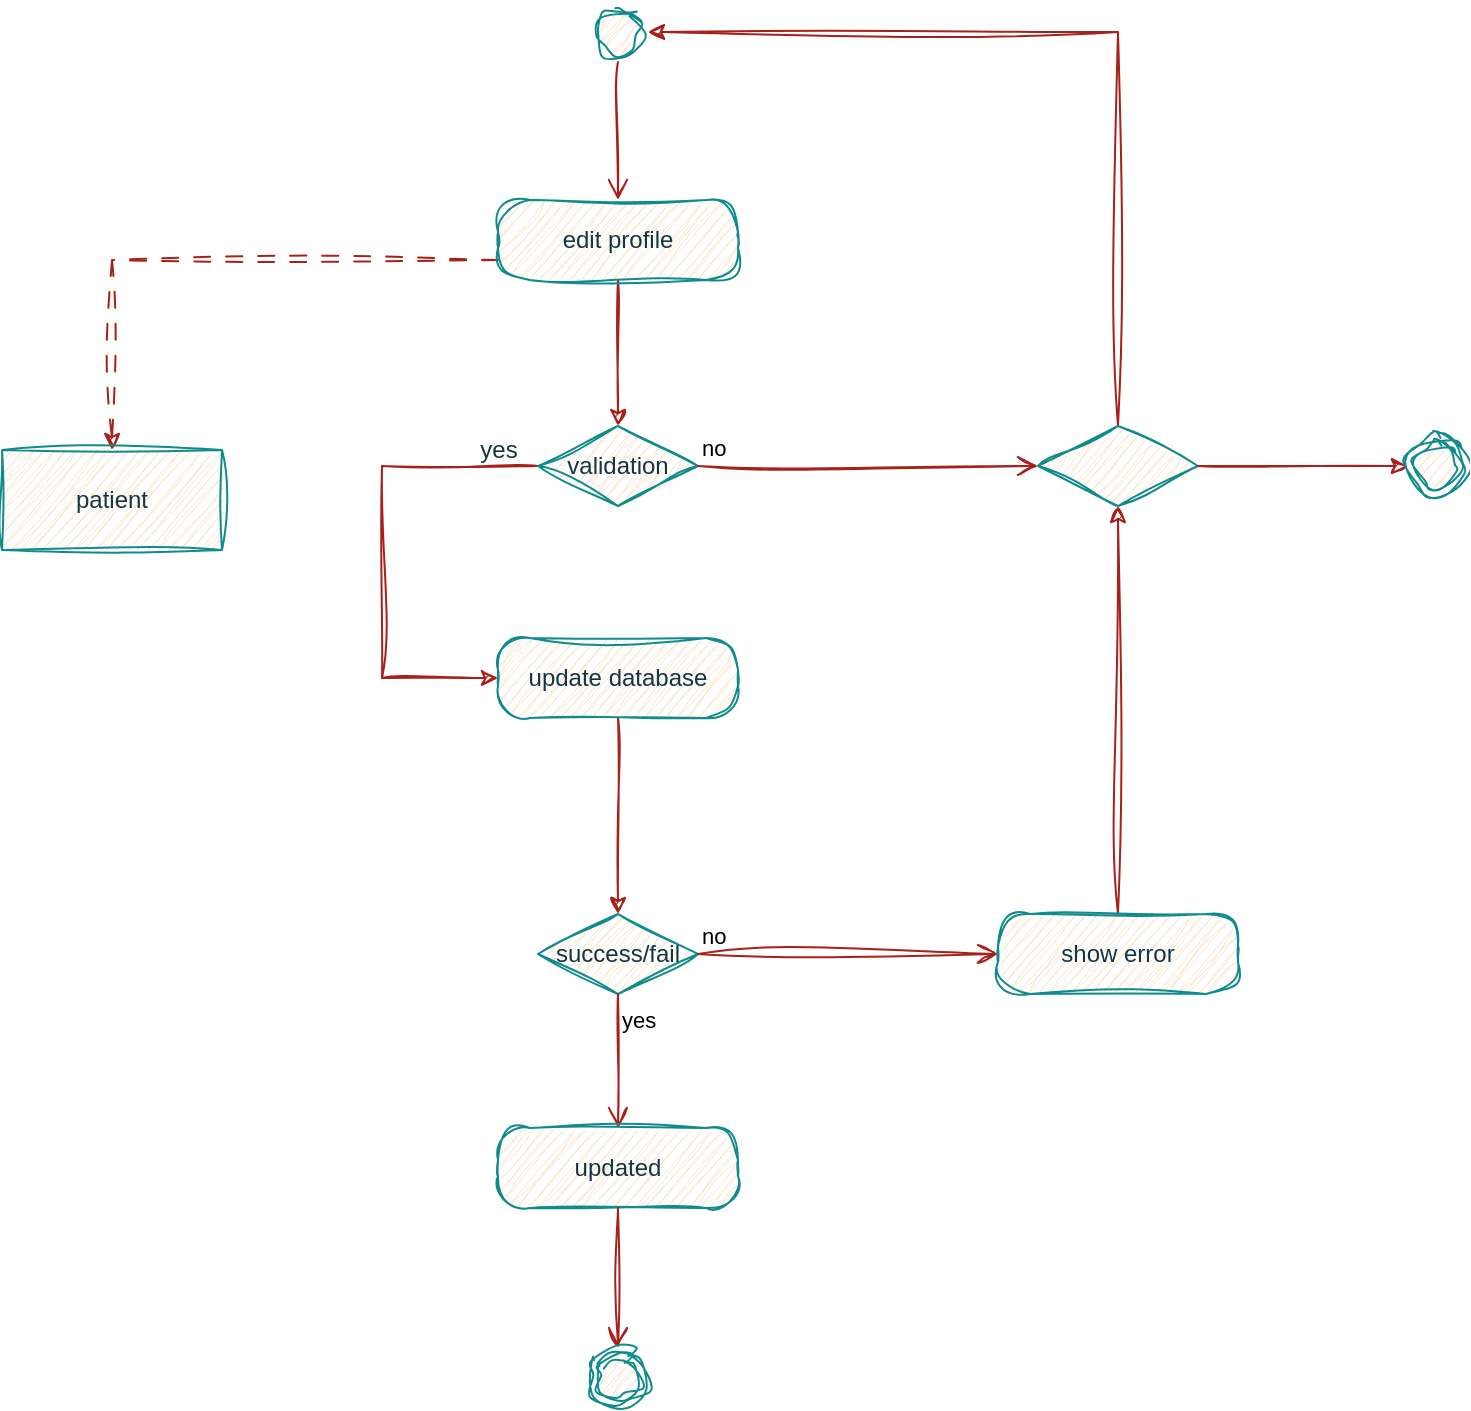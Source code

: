 <mxfile version="27.0.2" pages="5">
  <diagram name="patient" id="zxIAaG43zBionhjd5QrW">
    <mxGraphModel dx="1186" dy="882" grid="0" gridSize="10" guides="1" tooltips="1" connect="1" arrows="1" fold="1" page="1" pageScale="1" pageWidth="850" pageHeight="1100" math="0" shadow="0">
      <root>
        <mxCell id="0" />
        <mxCell id="1" parent="0" />
        <mxCell id="hrFc7PMZRmRN6Fm52V1s-1" value="" style="ellipse;html=1;shape=startState;fillColor=#FAE5C7;strokeColor=#0F8B8D;labelBackgroundColor=none;fontColor=#143642;sketch=1;curveFitting=1;jiggle=2;" parent="1" vertex="1">
          <mxGeometry x="373" y="32" width="30" height="30" as="geometry" />
        </mxCell>
        <mxCell id="hrFc7PMZRmRN6Fm52V1s-2" value="" style="edgeStyle=orthogonalEdgeStyle;html=1;verticalAlign=bottom;endArrow=open;endSize=8;strokeColor=#A8201A;rounded=0;entryX=0.5;entryY=0;entryDx=0;entryDy=0;labelBackgroundColor=none;fontColor=default;sketch=1;curveFitting=1;jiggle=2;" parent="1" source="hrFc7PMZRmRN6Fm52V1s-1" target="hrFc7PMZRmRN6Fm52V1s-5" edge="1">
          <mxGeometry relative="1" as="geometry">
            <mxPoint x="388" y="122" as="targetPoint" />
          </mxGeometry>
        </mxCell>
        <mxCell id="hrFc7PMZRmRN6Fm52V1s-3" style="edgeStyle=orthogonalEdgeStyle;rounded=0;orthogonalLoop=1;jettySize=auto;html=1;exitX=0;exitY=0.75;exitDx=0;exitDy=0;strokeColor=#A8201A;fontColor=default;fillColor=#FAE5C7;dashed=1;dashPattern=8 8;labelBackgroundColor=none;entryX=0.5;entryY=0;entryDx=0;entryDy=0;sketch=1;curveFitting=1;jiggle=2;" parent="1" source="hrFc7PMZRmRN6Fm52V1s-5" target="hrFc7PMZRmRN6Fm52V1s-9" edge="1">
          <mxGeometry relative="1" as="geometry">
            <mxPoint x="163" y="248" as="targetPoint" />
          </mxGeometry>
        </mxCell>
        <mxCell id="hrFc7PMZRmRN6Fm52V1s-4" style="edgeStyle=orthogonalEdgeStyle;rounded=0;orthogonalLoop=1;jettySize=auto;html=1;exitX=0.5;exitY=1;exitDx=0;exitDy=0;entryX=0.5;entryY=0;entryDx=0;entryDy=0;strokeColor=#A8201A;fontColor=default;fillColor=#FAE5C7;labelBackgroundColor=none;sketch=1;curveFitting=1;jiggle=2;" parent="1" source="hrFc7PMZRmRN6Fm52V1s-5" target="hrFc7PMZRmRN6Fm52V1s-7" edge="1">
          <mxGeometry relative="1" as="geometry" />
        </mxCell>
        <mxCell id="hrFc7PMZRmRN6Fm52V1s-5" value="edit profile" style="rounded=1;whiteSpace=wrap;html=1;arcSize=40;fontColor=#143642;fillColor=#FAE5C7;strokeColor=#0F8B8D;labelBackgroundColor=none;sketch=1;curveFitting=1;jiggle=2;" parent="1" vertex="1">
          <mxGeometry x="328" y="131" width="120" height="40" as="geometry" />
        </mxCell>
        <mxCell id="hrFc7PMZRmRN6Fm52V1s-6" style="edgeStyle=orthogonalEdgeStyle;rounded=0;orthogonalLoop=1;jettySize=auto;html=1;exitX=0;exitY=0.5;exitDx=0;exitDy=0;entryX=0;entryY=0.5;entryDx=0;entryDy=0;strokeColor=#A8201A;fontColor=default;fillColor=#FAE5C7;labelBackgroundColor=none;sketch=1;curveFitting=1;jiggle=2;" parent="1" source="hrFc7PMZRmRN6Fm52V1s-7" target="hrFc7PMZRmRN6Fm52V1s-13" edge="1">
          <mxGeometry relative="1" as="geometry">
            <Array as="points">
              <mxPoint x="270" y="264" />
              <mxPoint x="270" y="370" />
            </Array>
          </mxGeometry>
        </mxCell>
        <mxCell id="hrFc7PMZRmRN6Fm52V1s-7" value="validation" style="rhombus;whiteSpace=wrap;html=1;fontColor=#143642;fillColor=#FAE5C7;strokeColor=#0F8B8D;labelBackgroundColor=none;sketch=1;curveFitting=1;jiggle=2;" parent="1" vertex="1">
          <mxGeometry x="348" y="244" width="80" height="40" as="geometry" />
        </mxCell>
        <mxCell id="hrFc7PMZRmRN6Fm52V1s-8" value="no" style="edgeStyle=orthogonalEdgeStyle;html=1;align=left;verticalAlign=bottom;endArrow=open;endSize=8;strokeColor=#A8201A;rounded=0;fontColor=default;fillColor=#FAE5C7;labelBackgroundColor=none;sketch=1;curveFitting=1;jiggle=2;" parent="1" source="hrFc7PMZRmRN6Fm52V1s-7" target="hrFc7PMZRmRN6Fm52V1s-11" edge="1">
          <mxGeometry x="-1" relative="1" as="geometry">
            <mxPoint x="478" y="440" as="targetPoint" />
          </mxGeometry>
        </mxCell>
        <mxCell id="hrFc7PMZRmRN6Fm52V1s-9" value="patient" style="html=1;whiteSpace=wrap;strokeColor=#0F8B8D;fontColor=#143642;fillColor=#FAE5C7;labelBackgroundColor=none;sketch=1;curveFitting=1;jiggle=2;" parent="1" vertex="1">
          <mxGeometry x="80" y="256" width="110" height="50" as="geometry" />
        </mxCell>
        <mxCell id="hrFc7PMZRmRN6Fm52V1s-10" style="edgeStyle=orthogonalEdgeStyle;rounded=0;orthogonalLoop=1;jettySize=auto;html=1;exitX=0.5;exitY=0;exitDx=0;exitDy=0;entryX=1;entryY=0.5;entryDx=0;entryDy=0;strokeColor=#A8201A;fontColor=default;fillColor=#FAE5C7;labelBackgroundColor=none;sketch=1;curveFitting=1;jiggle=2;" parent="1" source="hrFc7PMZRmRN6Fm52V1s-11" target="hrFc7PMZRmRN6Fm52V1s-1" edge="1">
          <mxGeometry relative="1" as="geometry" />
        </mxCell>
        <mxCell id="hrFc7PMZRmRN6Fm52V1s-11" value="" style="rhombus;whiteSpace=wrap;html=1;fontColor=#143642;fillColor=#FAE5C7;strokeColor=#0F8B8D;labelBackgroundColor=none;sketch=1;curveFitting=1;jiggle=2;" parent="1" vertex="1">
          <mxGeometry x="598" y="244" width="80" height="40" as="geometry" />
        </mxCell>
        <mxCell id="hrFc7PMZRmRN6Fm52V1s-12" style="edgeStyle=orthogonalEdgeStyle;rounded=0;orthogonalLoop=1;jettySize=auto;html=1;exitX=0.5;exitY=1;exitDx=0;exitDy=0;entryX=0.5;entryY=0;entryDx=0;entryDy=0;strokeColor=#A8201A;fontColor=default;fillColor=#FAE5C7;labelBackgroundColor=none;sketch=1;curveFitting=1;jiggle=2;" parent="1" source="hrFc7PMZRmRN6Fm52V1s-13" target="hrFc7PMZRmRN6Fm52V1s-15" edge="1">
          <mxGeometry relative="1" as="geometry" />
        </mxCell>
        <mxCell id="hrFc7PMZRmRN6Fm52V1s-13" value="update database" style="rounded=1;whiteSpace=wrap;html=1;arcSize=40;fontColor=#143642;fillColor=#FAE5C7;strokeColor=#0F8B8D;labelBackgroundColor=none;sketch=1;curveFitting=1;jiggle=2;" parent="1" vertex="1">
          <mxGeometry x="328" y="350" width="120" height="40" as="geometry" />
        </mxCell>
        <mxCell id="hrFc7PMZRmRN6Fm52V1s-14" value="yes" style="text;html=1;align=center;verticalAlign=middle;resizable=0;points=[];autosize=1;strokeColor=none;fillColor=none;fontColor=#143642;labelBackgroundColor=none;sketch=1;curveFitting=1;jiggle=2;" parent="1" vertex="1">
          <mxGeometry x="309" y="243" width="37" height="26" as="geometry" />
        </mxCell>
        <mxCell id="hrFc7PMZRmRN6Fm52V1s-15" value="success/fail" style="rhombus;whiteSpace=wrap;html=1;fontColor=#143642;fillColor=#FAE5C7;strokeColor=#0F8B8D;labelBackgroundColor=none;sketch=1;curveFitting=1;jiggle=2;" parent="1" vertex="1">
          <mxGeometry x="348" y="488" width="80" height="40" as="geometry" />
        </mxCell>
        <mxCell id="hrFc7PMZRmRN6Fm52V1s-16" value="no" style="edgeStyle=orthogonalEdgeStyle;html=1;align=left;verticalAlign=bottom;endArrow=open;endSize=8;strokeColor=#A8201A;rounded=0;fontColor=default;fillColor=#FAE5C7;entryX=0;entryY=0.5;entryDx=0;entryDy=0;labelBackgroundColor=none;sketch=1;curveFitting=1;jiggle=2;" parent="1" source="hrFc7PMZRmRN6Fm52V1s-15" target="hrFc7PMZRmRN6Fm52V1s-19" edge="1">
          <mxGeometry x="-1" relative="1" as="geometry">
            <mxPoint x="537" y="508" as="targetPoint" />
          </mxGeometry>
        </mxCell>
        <mxCell id="hrFc7PMZRmRN6Fm52V1s-17" value="yes" style="edgeStyle=orthogonalEdgeStyle;html=1;align=left;verticalAlign=top;endArrow=open;endSize=8;strokeColor=#A8201A;rounded=0;fontColor=default;fillColor=#FAE5C7;entryX=0.5;entryY=0;entryDx=0;entryDy=0;labelBackgroundColor=none;sketch=1;curveFitting=1;jiggle=2;" parent="1" source="hrFc7PMZRmRN6Fm52V1s-15" target="hrFc7PMZRmRN6Fm52V1s-20" edge="1">
          <mxGeometry x="-1" relative="1" as="geometry">
            <mxPoint x="397" y="588" as="targetPoint" />
          </mxGeometry>
        </mxCell>
        <mxCell id="hrFc7PMZRmRN6Fm52V1s-18" style="edgeStyle=orthogonalEdgeStyle;rounded=0;orthogonalLoop=1;jettySize=auto;html=1;exitX=0.5;exitY=0;exitDx=0;exitDy=0;entryX=0.5;entryY=1;entryDx=0;entryDy=0;strokeColor=#A8201A;fontColor=#143642;fillColor=#FAE5C7;sketch=1;curveFitting=1;jiggle=2;" parent="1" source="hrFc7PMZRmRN6Fm52V1s-19" target="hrFc7PMZRmRN6Fm52V1s-11" edge="1">
          <mxGeometry relative="1" as="geometry" />
        </mxCell>
        <mxCell id="hrFc7PMZRmRN6Fm52V1s-19" value="show error" style="rounded=1;whiteSpace=wrap;html=1;arcSize=40;fontColor=#143642;fillColor=#FAE5C7;strokeColor=#0F8B8D;labelBackgroundColor=none;sketch=1;curveFitting=1;jiggle=2;" parent="1" vertex="1">
          <mxGeometry x="578" y="488" width="120" height="40" as="geometry" />
        </mxCell>
        <mxCell id="hrFc7PMZRmRN6Fm52V1s-20" value="updated" style="rounded=1;whiteSpace=wrap;html=1;arcSize=40;fontColor=#143642;fillColor=#FAE5C7;strokeColor=#0F8B8D;labelBackgroundColor=none;sketch=1;curveFitting=1;jiggle=2;" parent="1" vertex="1">
          <mxGeometry x="328" y="595" width="120" height="40" as="geometry" />
        </mxCell>
        <mxCell id="hrFc7PMZRmRN6Fm52V1s-21" value="" style="edgeStyle=orthogonalEdgeStyle;html=1;verticalAlign=bottom;endArrow=open;endSize=8;strokeColor=#A8201A;rounded=0;fontColor=default;fillColor=#FAE5C7;entryX=0.5;entryY=0;entryDx=0;entryDy=0;labelBackgroundColor=none;sketch=1;curveFitting=1;jiggle=2;" parent="1" source="hrFc7PMZRmRN6Fm52V1s-20" target="hrFc7PMZRmRN6Fm52V1s-22" edge="1">
          <mxGeometry relative="1" as="geometry">
            <mxPoint x="397" y="695" as="targetPoint" />
          </mxGeometry>
        </mxCell>
        <mxCell id="hrFc7PMZRmRN6Fm52V1s-22" value="" style="ellipse;html=1;shape=endState;fillColor=#FAE5C7;strokeColor=#0F8B8D;fontColor=#143642;labelBackgroundColor=none;sketch=1;curveFitting=1;jiggle=2;" parent="1" vertex="1">
          <mxGeometry x="373" y="705" width="30" height="30" as="geometry" />
        </mxCell>
        <mxCell id="hrFc7PMZRmRN6Fm52V1s-23" style="edgeStyle=orthogonalEdgeStyle;rounded=0;orthogonalLoop=1;jettySize=auto;html=1;exitX=1;exitY=0.5;exitDx=0;exitDy=0;entryX=0;entryY=0.5;entryDx=0;entryDy=0;strokeColor=#A8201A;fontColor=#143642;fillColor=#FAE5C7;sketch=1;curveFitting=1;jiggle=2;" parent="1" source="hrFc7PMZRmRN6Fm52V1s-11" target="hrFc7PMZRmRN6Fm52V1s-24" edge="1">
          <mxGeometry relative="1" as="geometry">
            <mxPoint x="783" y="263.67" as="targetPoint" />
          </mxGeometry>
        </mxCell>
        <mxCell id="hrFc7PMZRmRN6Fm52V1s-24" value="" style="ellipse;html=1;shape=endState;fillColor=#FAE5C7;strokeColor=#0F8B8D;fontColor=#143642;labelBackgroundColor=none;sketch=1;curveFitting=1;jiggle=2;" parent="1" vertex="1">
          <mxGeometry x="783" y="249" width="30" height="30" as="geometry" />
        </mxCell>
      </root>
    </mxGraphModel>
  </diagram>
  <diagram name="doctor" id="HZf7ijtWS9mU_7Z9GA6a">
    <mxGraphModel dx="1186" dy="882" grid="0" gridSize="10" guides="1" tooltips="1" connect="1" arrows="1" fold="1" page="1" pageScale="1" pageWidth="850" pageHeight="1100" math="0" shadow="0">
      <root>
        <mxCell id="_F4HCpdDpwHc4lUiv3jw-0" />
        <mxCell id="_F4HCpdDpwHc4lUiv3jw-1" parent="_F4HCpdDpwHc4lUiv3jw-0" />
        <mxCell id="_F4HCpdDpwHc4lUiv3jw-2" value="" style="ellipse;html=1;shape=startState;fillColor=#FAE5C7;strokeColor=#0F8B8D;labelBackgroundColor=none;fontColor=#143642;" vertex="1" parent="_F4HCpdDpwHc4lUiv3jw-1">
          <mxGeometry x="373" y="32" width="30" height="30" as="geometry" />
        </mxCell>
        <mxCell id="_F4HCpdDpwHc4lUiv3jw-3" value="" style="edgeStyle=orthogonalEdgeStyle;html=1;verticalAlign=bottom;endArrow=open;endSize=8;strokeColor=#A8201A;rounded=0;entryX=0.5;entryY=0;entryDx=0;entryDy=0;labelBackgroundColor=none;fontColor=default;" edge="1" parent="_F4HCpdDpwHc4lUiv3jw-1" source="_F4HCpdDpwHc4lUiv3jw-2" target="_F4HCpdDpwHc4lUiv3jw-6">
          <mxGeometry relative="1" as="geometry">
            <mxPoint x="388" y="122" as="targetPoint" />
          </mxGeometry>
        </mxCell>
        <mxCell id="_F4HCpdDpwHc4lUiv3jw-4" style="edgeStyle=orthogonalEdgeStyle;rounded=0;orthogonalLoop=1;jettySize=auto;html=1;exitX=0;exitY=0.75;exitDx=0;exitDy=0;strokeColor=#A8201A;fontColor=default;fillColor=#FAE5C7;dashed=1;dashPattern=8 8;labelBackgroundColor=none;entryX=0.5;entryY=0;entryDx=0;entryDy=0;" edge="1" parent="_F4HCpdDpwHc4lUiv3jw-1" source="_F4HCpdDpwHc4lUiv3jw-6" target="_F4HCpdDpwHc4lUiv3jw-10">
          <mxGeometry relative="1" as="geometry">
            <mxPoint x="163" y="248" as="targetPoint" />
          </mxGeometry>
        </mxCell>
        <mxCell id="_F4HCpdDpwHc4lUiv3jw-5" style="edgeStyle=orthogonalEdgeStyle;rounded=0;orthogonalLoop=1;jettySize=auto;html=1;exitX=0.5;exitY=1;exitDx=0;exitDy=0;entryX=0.5;entryY=0;entryDx=0;entryDy=0;strokeColor=#A8201A;fontColor=default;fillColor=#FAE5C7;labelBackgroundColor=none;" edge="1" parent="_F4HCpdDpwHc4lUiv3jw-1" source="_F4HCpdDpwHc4lUiv3jw-6" target="_F4HCpdDpwHc4lUiv3jw-8">
          <mxGeometry relative="1" as="geometry" />
        </mxCell>
        <mxCell id="_F4HCpdDpwHc4lUiv3jw-6" value="edit profile" style="rounded=1;whiteSpace=wrap;html=1;arcSize=40;fontColor=#143642;fillColor=#FAE5C7;strokeColor=#0F8B8D;labelBackgroundColor=none;" vertex="1" parent="_F4HCpdDpwHc4lUiv3jw-1">
          <mxGeometry x="328" y="131" width="120" height="40" as="geometry" />
        </mxCell>
        <mxCell id="_F4HCpdDpwHc4lUiv3jw-7" style="edgeStyle=orthogonalEdgeStyle;rounded=0;orthogonalLoop=1;jettySize=auto;html=1;exitX=0;exitY=0.5;exitDx=0;exitDy=0;entryX=0;entryY=0.5;entryDx=0;entryDy=0;strokeColor=#A8201A;fontColor=default;fillColor=#FAE5C7;labelBackgroundColor=none;" edge="1" parent="_F4HCpdDpwHc4lUiv3jw-1" source="_F4HCpdDpwHc4lUiv3jw-8" target="_F4HCpdDpwHc4lUiv3jw-14">
          <mxGeometry relative="1" as="geometry">
            <Array as="points">
              <mxPoint x="270" y="264" />
              <mxPoint x="270" y="370" />
            </Array>
          </mxGeometry>
        </mxCell>
        <mxCell id="_F4HCpdDpwHc4lUiv3jw-8" value="validation" style="rhombus;whiteSpace=wrap;html=1;fontColor=#143642;fillColor=#FAE5C7;strokeColor=#0F8B8D;labelBackgroundColor=none;" vertex="1" parent="_F4HCpdDpwHc4lUiv3jw-1">
          <mxGeometry x="348" y="244" width="80" height="40" as="geometry" />
        </mxCell>
        <mxCell id="_F4HCpdDpwHc4lUiv3jw-9" value="no" style="edgeStyle=orthogonalEdgeStyle;html=1;align=left;verticalAlign=bottom;endArrow=open;endSize=8;strokeColor=#A8201A;rounded=0;fontColor=default;fillColor=#FAE5C7;labelBackgroundColor=none;" edge="1" parent="_F4HCpdDpwHc4lUiv3jw-1" source="_F4HCpdDpwHc4lUiv3jw-8" target="_F4HCpdDpwHc4lUiv3jw-12">
          <mxGeometry x="-1" relative="1" as="geometry">
            <mxPoint x="478" y="440" as="targetPoint" />
          </mxGeometry>
        </mxCell>
        <mxCell id="_F4HCpdDpwHc4lUiv3jw-10" value="doctor" style="html=1;whiteSpace=wrap;strokeColor=#0F8B8D;fontColor=#143642;fillColor=#FAE5C7;labelBackgroundColor=none;" vertex="1" parent="_F4HCpdDpwHc4lUiv3jw-1">
          <mxGeometry x="80" y="256" width="110" height="50" as="geometry" />
        </mxCell>
        <mxCell id="_F4HCpdDpwHc4lUiv3jw-11" style="edgeStyle=orthogonalEdgeStyle;rounded=0;orthogonalLoop=1;jettySize=auto;html=1;exitX=0.5;exitY=0;exitDx=0;exitDy=0;entryX=1;entryY=0.5;entryDx=0;entryDy=0;strokeColor=#A8201A;fontColor=default;fillColor=#FAE5C7;labelBackgroundColor=none;" edge="1" parent="_F4HCpdDpwHc4lUiv3jw-1" source="_F4HCpdDpwHc4lUiv3jw-12" target="_F4HCpdDpwHc4lUiv3jw-2">
          <mxGeometry relative="1" as="geometry" />
        </mxCell>
        <mxCell id="_F4HCpdDpwHc4lUiv3jw-12" value="" style="rhombus;whiteSpace=wrap;html=1;fontColor=#143642;fillColor=#FAE5C7;strokeColor=#0F8B8D;labelBackgroundColor=none;" vertex="1" parent="_F4HCpdDpwHc4lUiv3jw-1">
          <mxGeometry x="598" y="244" width="80" height="40" as="geometry" />
        </mxCell>
        <mxCell id="_F4HCpdDpwHc4lUiv3jw-13" style="edgeStyle=orthogonalEdgeStyle;rounded=0;orthogonalLoop=1;jettySize=auto;html=1;exitX=0.5;exitY=1;exitDx=0;exitDy=0;entryX=0.5;entryY=0;entryDx=0;entryDy=0;strokeColor=#A8201A;fontColor=default;fillColor=#FAE5C7;labelBackgroundColor=none;" edge="1" parent="_F4HCpdDpwHc4lUiv3jw-1" source="_F4HCpdDpwHc4lUiv3jw-14" target="_F4HCpdDpwHc4lUiv3jw-16">
          <mxGeometry relative="1" as="geometry" />
        </mxCell>
        <mxCell id="_F4HCpdDpwHc4lUiv3jw-14" value="update database" style="rounded=1;whiteSpace=wrap;html=1;arcSize=40;fontColor=#143642;fillColor=#FAE5C7;strokeColor=#0F8B8D;labelBackgroundColor=none;" vertex="1" parent="_F4HCpdDpwHc4lUiv3jw-1">
          <mxGeometry x="328" y="350" width="120" height="40" as="geometry" />
        </mxCell>
        <mxCell id="_F4HCpdDpwHc4lUiv3jw-15" value="yes" style="text;html=1;align=center;verticalAlign=middle;resizable=0;points=[];autosize=1;strokeColor=none;fillColor=none;fontColor=#143642;labelBackgroundColor=none;" vertex="1" parent="_F4HCpdDpwHc4lUiv3jw-1">
          <mxGeometry x="309" y="243" width="37" height="26" as="geometry" />
        </mxCell>
        <mxCell id="_F4HCpdDpwHc4lUiv3jw-16" value="success/fail" style="rhombus;whiteSpace=wrap;html=1;fontColor=#143642;fillColor=#FAE5C7;strokeColor=#0F8B8D;labelBackgroundColor=none;" vertex="1" parent="_F4HCpdDpwHc4lUiv3jw-1">
          <mxGeometry x="348" y="488" width="80" height="40" as="geometry" />
        </mxCell>
        <mxCell id="_F4HCpdDpwHc4lUiv3jw-17" value="no" style="edgeStyle=orthogonalEdgeStyle;html=1;align=left;verticalAlign=bottom;endArrow=open;endSize=8;strokeColor=#A8201A;rounded=0;fontColor=default;fillColor=#FAE5C7;entryX=0;entryY=0.5;entryDx=0;entryDy=0;labelBackgroundColor=none;" edge="1" parent="_F4HCpdDpwHc4lUiv3jw-1" source="_F4HCpdDpwHc4lUiv3jw-16" target="_F4HCpdDpwHc4lUiv3jw-20">
          <mxGeometry x="-1" relative="1" as="geometry">
            <mxPoint x="537" y="508" as="targetPoint" />
          </mxGeometry>
        </mxCell>
        <mxCell id="_F4HCpdDpwHc4lUiv3jw-18" value="yes" style="edgeStyle=orthogonalEdgeStyle;html=1;align=left;verticalAlign=top;endArrow=open;endSize=8;strokeColor=#A8201A;rounded=0;fontColor=default;fillColor=#FAE5C7;entryX=0.5;entryY=0;entryDx=0;entryDy=0;labelBackgroundColor=none;" edge="1" parent="_F4HCpdDpwHc4lUiv3jw-1" source="_F4HCpdDpwHc4lUiv3jw-16" target="_F4HCpdDpwHc4lUiv3jw-21">
          <mxGeometry x="-1" relative="1" as="geometry">
            <mxPoint x="397" y="588" as="targetPoint" />
          </mxGeometry>
        </mxCell>
        <mxCell id="_F4HCpdDpwHc4lUiv3jw-19" style="edgeStyle=orthogonalEdgeStyle;rounded=0;orthogonalLoop=1;jettySize=auto;html=1;exitX=0.5;exitY=0;exitDx=0;exitDy=0;entryX=0.5;entryY=1;entryDx=0;entryDy=0;strokeColor=#A8201A;fontColor=#143642;fillColor=#FAE5C7;" edge="1" parent="_F4HCpdDpwHc4lUiv3jw-1" source="_F4HCpdDpwHc4lUiv3jw-20" target="_F4HCpdDpwHc4lUiv3jw-12">
          <mxGeometry relative="1" as="geometry" />
        </mxCell>
        <mxCell id="_F4HCpdDpwHc4lUiv3jw-20" value="show error" style="rounded=1;whiteSpace=wrap;html=1;arcSize=40;fontColor=#143642;fillColor=#FAE5C7;strokeColor=#0F8B8D;labelBackgroundColor=none;" vertex="1" parent="_F4HCpdDpwHc4lUiv3jw-1">
          <mxGeometry x="578" y="488" width="120" height="40" as="geometry" />
        </mxCell>
        <mxCell id="_F4HCpdDpwHc4lUiv3jw-21" value="updated" style="rounded=1;whiteSpace=wrap;html=1;arcSize=40;fontColor=#143642;fillColor=#FAE5C7;strokeColor=#0F8B8D;labelBackgroundColor=none;" vertex="1" parent="_F4HCpdDpwHc4lUiv3jw-1">
          <mxGeometry x="328" y="595" width="120" height="40" as="geometry" />
        </mxCell>
        <mxCell id="_F4HCpdDpwHc4lUiv3jw-22" value="" style="edgeStyle=orthogonalEdgeStyle;html=1;verticalAlign=bottom;endArrow=open;endSize=8;strokeColor=#A8201A;rounded=0;fontColor=default;fillColor=#FAE5C7;entryX=0.5;entryY=0;entryDx=0;entryDy=0;labelBackgroundColor=none;" edge="1" parent="_F4HCpdDpwHc4lUiv3jw-1" source="_F4HCpdDpwHc4lUiv3jw-21" target="_F4HCpdDpwHc4lUiv3jw-23">
          <mxGeometry relative="1" as="geometry">
            <mxPoint x="397" y="695" as="targetPoint" />
          </mxGeometry>
        </mxCell>
        <mxCell id="_F4HCpdDpwHc4lUiv3jw-23" value="" style="ellipse;html=1;shape=endState;fillColor=#FAE5C7;strokeColor=#0F8B8D;fontColor=#143642;labelBackgroundColor=none;" vertex="1" parent="_F4HCpdDpwHc4lUiv3jw-1">
          <mxGeometry x="373" y="705" width="30" height="30" as="geometry" />
        </mxCell>
        <mxCell id="_F4HCpdDpwHc4lUiv3jw-24" style="edgeStyle=orthogonalEdgeStyle;rounded=0;orthogonalLoop=1;jettySize=auto;html=1;exitX=1;exitY=0.5;exitDx=0;exitDy=0;entryX=0;entryY=0.5;entryDx=0;entryDy=0;strokeColor=#A8201A;fontColor=#143642;fillColor=#FAE5C7;" edge="1" parent="_F4HCpdDpwHc4lUiv3jw-1" source="_F4HCpdDpwHc4lUiv3jw-12" target="_F4HCpdDpwHc4lUiv3jw-25">
          <mxGeometry relative="1" as="geometry">
            <mxPoint x="783" y="263.67" as="targetPoint" />
          </mxGeometry>
        </mxCell>
        <mxCell id="_F4HCpdDpwHc4lUiv3jw-25" value="" style="ellipse;html=1;shape=endState;fillColor=#FAE5C7;strokeColor=#0F8B8D;fontColor=#143642;labelBackgroundColor=none;" vertex="1" parent="_F4HCpdDpwHc4lUiv3jw-1">
          <mxGeometry x="783" y="249" width="30" height="30" as="geometry" />
        </mxCell>
      </root>
    </mxGraphModel>
  </diagram>
  <diagram name="nurse" id="VlUiQ5g-5BmMYBJhlC_H">
    <mxGraphModel dx="1186" dy="882" grid="0" gridSize="10" guides="1" tooltips="1" connect="1" arrows="1" fold="1" page="1" pageScale="1" pageWidth="850" pageHeight="1100" math="0" shadow="0">
      <root>
        <mxCell id="YZ2dHaMM_GFRilJYU0xU-0" />
        <mxCell id="YZ2dHaMM_GFRilJYU0xU-1" parent="YZ2dHaMM_GFRilJYU0xU-0" />
        <mxCell id="YZ2dHaMM_GFRilJYU0xU-2" value="" style="ellipse;html=1;shape=startState;fillColor=#FAE5C7;strokeColor=#0F8B8D;labelBackgroundColor=none;fontColor=#143642;" vertex="1" parent="YZ2dHaMM_GFRilJYU0xU-1">
          <mxGeometry x="373" y="32" width="30" height="30" as="geometry" />
        </mxCell>
        <mxCell id="YZ2dHaMM_GFRilJYU0xU-3" value="" style="edgeStyle=orthogonalEdgeStyle;html=1;verticalAlign=bottom;endArrow=open;endSize=8;strokeColor=#A8201A;rounded=0;entryX=0.5;entryY=0;entryDx=0;entryDy=0;labelBackgroundColor=none;fontColor=default;" edge="1" parent="YZ2dHaMM_GFRilJYU0xU-1" source="YZ2dHaMM_GFRilJYU0xU-2" target="YZ2dHaMM_GFRilJYU0xU-6">
          <mxGeometry relative="1" as="geometry">
            <mxPoint x="388" y="122" as="targetPoint" />
          </mxGeometry>
        </mxCell>
        <mxCell id="YZ2dHaMM_GFRilJYU0xU-4" style="edgeStyle=orthogonalEdgeStyle;rounded=0;orthogonalLoop=1;jettySize=auto;html=1;exitX=0;exitY=0.75;exitDx=0;exitDy=0;strokeColor=#A8201A;fontColor=default;fillColor=#FAE5C7;dashed=1;dashPattern=8 8;labelBackgroundColor=none;entryX=0.5;entryY=0;entryDx=0;entryDy=0;" edge="1" parent="YZ2dHaMM_GFRilJYU0xU-1" source="YZ2dHaMM_GFRilJYU0xU-6" target="YZ2dHaMM_GFRilJYU0xU-10">
          <mxGeometry relative="1" as="geometry">
            <mxPoint x="163" y="248" as="targetPoint" />
          </mxGeometry>
        </mxCell>
        <mxCell id="YZ2dHaMM_GFRilJYU0xU-5" style="edgeStyle=orthogonalEdgeStyle;rounded=0;orthogonalLoop=1;jettySize=auto;html=1;exitX=0.5;exitY=1;exitDx=0;exitDy=0;entryX=0.5;entryY=0;entryDx=0;entryDy=0;strokeColor=#A8201A;fontColor=default;fillColor=#FAE5C7;labelBackgroundColor=none;" edge="1" parent="YZ2dHaMM_GFRilJYU0xU-1" source="YZ2dHaMM_GFRilJYU0xU-6" target="YZ2dHaMM_GFRilJYU0xU-8">
          <mxGeometry relative="1" as="geometry" />
        </mxCell>
        <mxCell id="YZ2dHaMM_GFRilJYU0xU-6" value="edit profile" style="rounded=1;whiteSpace=wrap;html=1;arcSize=40;fontColor=#143642;fillColor=#FAE5C7;strokeColor=#0F8B8D;labelBackgroundColor=none;" vertex="1" parent="YZ2dHaMM_GFRilJYU0xU-1">
          <mxGeometry x="328" y="131" width="120" height="40" as="geometry" />
        </mxCell>
        <mxCell id="YZ2dHaMM_GFRilJYU0xU-7" style="edgeStyle=orthogonalEdgeStyle;rounded=0;orthogonalLoop=1;jettySize=auto;html=1;exitX=0;exitY=0.5;exitDx=0;exitDy=0;entryX=0;entryY=0.5;entryDx=0;entryDy=0;strokeColor=#A8201A;fontColor=default;fillColor=#FAE5C7;labelBackgroundColor=none;" edge="1" parent="YZ2dHaMM_GFRilJYU0xU-1" source="YZ2dHaMM_GFRilJYU0xU-8" target="YZ2dHaMM_GFRilJYU0xU-14">
          <mxGeometry relative="1" as="geometry">
            <Array as="points">
              <mxPoint x="270" y="264" />
              <mxPoint x="270" y="370" />
            </Array>
          </mxGeometry>
        </mxCell>
        <mxCell id="YZ2dHaMM_GFRilJYU0xU-8" value="validation" style="rhombus;whiteSpace=wrap;html=1;fontColor=#143642;fillColor=#FAE5C7;strokeColor=#0F8B8D;labelBackgroundColor=none;" vertex="1" parent="YZ2dHaMM_GFRilJYU0xU-1">
          <mxGeometry x="348" y="244" width="80" height="40" as="geometry" />
        </mxCell>
        <mxCell id="YZ2dHaMM_GFRilJYU0xU-9" value="no" style="edgeStyle=orthogonalEdgeStyle;html=1;align=left;verticalAlign=bottom;endArrow=open;endSize=8;strokeColor=#A8201A;rounded=0;fontColor=default;fillColor=#FAE5C7;labelBackgroundColor=none;" edge="1" parent="YZ2dHaMM_GFRilJYU0xU-1" source="YZ2dHaMM_GFRilJYU0xU-8" target="YZ2dHaMM_GFRilJYU0xU-12">
          <mxGeometry x="-1" relative="1" as="geometry">
            <mxPoint x="478" y="440" as="targetPoint" />
          </mxGeometry>
        </mxCell>
        <mxCell id="YZ2dHaMM_GFRilJYU0xU-10" value="nurse" style="html=1;whiteSpace=wrap;strokeColor=#0F8B8D;fontColor=#143642;fillColor=#FAE5C7;labelBackgroundColor=none;" vertex="1" parent="YZ2dHaMM_GFRilJYU0xU-1">
          <mxGeometry x="80" y="256" width="110" height="50" as="geometry" />
        </mxCell>
        <mxCell id="YZ2dHaMM_GFRilJYU0xU-11" style="edgeStyle=orthogonalEdgeStyle;rounded=0;orthogonalLoop=1;jettySize=auto;html=1;exitX=0.5;exitY=0;exitDx=0;exitDy=0;entryX=1;entryY=0.5;entryDx=0;entryDy=0;strokeColor=#A8201A;fontColor=default;fillColor=#FAE5C7;labelBackgroundColor=none;" edge="1" parent="YZ2dHaMM_GFRilJYU0xU-1" source="YZ2dHaMM_GFRilJYU0xU-12" target="YZ2dHaMM_GFRilJYU0xU-2">
          <mxGeometry relative="1" as="geometry" />
        </mxCell>
        <mxCell id="YZ2dHaMM_GFRilJYU0xU-12" value="" style="rhombus;whiteSpace=wrap;html=1;fontColor=#143642;fillColor=#FAE5C7;strokeColor=#0F8B8D;labelBackgroundColor=none;" vertex="1" parent="YZ2dHaMM_GFRilJYU0xU-1">
          <mxGeometry x="598" y="244" width="80" height="40" as="geometry" />
        </mxCell>
        <mxCell id="YZ2dHaMM_GFRilJYU0xU-13" style="edgeStyle=orthogonalEdgeStyle;rounded=0;orthogonalLoop=1;jettySize=auto;html=1;exitX=0.5;exitY=1;exitDx=0;exitDy=0;entryX=0.5;entryY=0;entryDx=0;entryDy=0;strokeColor=#A8201A;fontColor=default;fillColor=#FAE5C7;labelBackgroundColor=none;" edge="1" parent="YZ2dHaMM_GFRilJYU0xU-1" source="YZ2dHaMM_GFRilJYU0xU-14" target="YZ2dHaMM_GFRilJYU0xU-16">
          <mxGeometry relative="1" as="geometry" />
        </mxCell>
        <mxCell id="YZ2dHaMM_GFRilJYU0xU-14" value="update database" style="rounded=1;whiteSpace=wrap;html=1;arcSize=40;fontColor=#143642;fillColor=#FAE5C7;strokeColor=#0F8B8D;labelBackgroundColor=none;" vertex="1" parent="YZ2dHaMM_GFRilJYU0xU-1">
          <mxGeometry x="328" y="350" width="120" height="40" as="geometry" />
        </mxCell>
        <mxCell id="YZ2dHaMM_GFRilJYU0xU-15" value="yes" style="text;html=1;align=center;verticalAlign=middle;resizable=0;points=[];autosize=1;strokeColor=none;fillColor=none;fontColor=#143642;labelBackgroundColor=none;" vertex="1" parent="YZ2dHaMM_GFRilJYU0xU-1">
          <mxGeometry x="309" y="243" width="37" height="26" as="geometry" />
        </mxCell>
        <mxCell id="YZ2dHaMM_GFRilJYU0xU-16" value="success/fail" style="rhombus;whiteSpace=wrap;html=1;fontColor=#143642;fillColor=#FAE5C7;strokeColor=#0F8B8D;labelBackgroundColor=none;" vertex="1" parent="YZ2dHaMM_GFRilJYU0xU-1">
          <mxGeometry x="348" y="488" width="80" height="40" as="geometry" />
        </mxCell>
        <mxCell id="YZ2dHaMM_GFRilJYU0xU-17" value="no" style="edgeStyle=orthogonalEdgeStyle;html=1;align=left;verticalAlign=bottom;endArrow=open;endSize=8;strokeColor=#A8201A;rounded=0;fontColor=default;fillColor=#FAE5C7;entryX=0;entryY=0.5;entryDx=0;entryDy=0;labelBackgroundColor=none;" edge="1" parent="YZ2dHaMM_GFRilJYU0xU-1" source="YZ2dHaMM_GFRilJYU0xU-16" target="YZ2dHaMM_GFRilJYU0xU-20">
          <mxGeometry x="-1" relative="1" as="geometry">
            <mxPoint x="537" y="508" as="targetPoint" />
          </mxGeometry>
        </mxCell>
        <mxCell id="YZ2dHaMM_GFRilJYU0xU-18" value="yes" style="edgeStyle=orthogonalEdgeStyle;html=1;align=left;verticalAlign=top;endArrow=open;endSize=8;strokeColor=#A8201A;rounded=0;fontColor=default;fillColor=#FAE5C7;entryX=0.5;entryY=0;entryDx=0;entryDy=0;labelBackgroundColor=none;" edge="1" parent="YZ2dHaMM_GFRilJYU0xU-1" source="YZ2dHaMM_GFRilJYU0xU-16" target="YZ2dHaMM_GFRilJYU0xU-21">
          <mxGeometry x="-1" relative="1" as="geometry">
            <mxPoint x="397" y="588" as="targetPoint" />
          </mxGeometry>
        </mxCell>
        <mxCell id="YZ2dHaMM_GFRilJYU0xU-19" style="edgeStyle=orthogonalEdgeStyle;rounded=0;orthogonalLoop=1;jettySize=auto;html=1;exitX=0.5;exitY=0;exitDx=0;exitDy=0;entryX=0.5;entryY=1;entryDx=0;entryDy=0;strokeColor=#A8201A;fontColor=#143642;fillColor=#FAE5C7;" edge="1" parent="YZ2dHaMM_GFRilJYU0xU-1" source="YZ2dHaMM_GFRilJYU0xU-20" target="YZ2dHaMM_GFRilJYU0xU-12">
          <mxGeometry relative="1" as="geometry" />
        </mxCell>
        <mxCell id="YZ2dHaMM_GFRilJYU0xU-20" value="show error" style="rounded=1;whiteSpace=wrap;html=1;arcSize=40;fontColor=#143642;fillColor=#FAE5C7;strokeColor=#0F8B8D;labelBackgroundColor=none;" vertex="1" parent="YZ2dHaMM_GFRilJYU0xU-1">
          <mxGeometry x="578" y="488" width="120" height="40" as="geometry" />
        </mxCell>
        <mxCell id="YZ2dHaMM_GFRilJYU0xU-21" value="updated" style="rounded=1;whiteSpace=wrap;html=1;arcSize=40;fontColor=#143642;fillColor=#FAE5C7;strokeColor=#0F8B8D;labelBackgroundColor=none;" vertex="1" parent="YZ2dHaMM_GFRilJYU0xU-1">
          <mxGeometry x="328" y="595" width="120" height="40" as="geometry" />
        </mxCell>
        <mxCell id="YZ2dHaMM_GFRilJYU0xU-22" value="" style="edgeStyle=orthogonalEdgeStyle;html=1;verticalAlign=bottom;endArrow=open;endSize=8;strokeColor=#A8201A;rounded=0;fontColor=default;fillColor=#FAE5C7;entryX=0.5;entryY=0;entryDx=0;entryDy=0;labelBackgroundColor=none;" edge="1" parent="YZ2dHaMM_GFRilJYU0xU-1" source="YZ2dHaMM_GFRilJYU0xU-21" target="YZ2dHaMM_GFRilJYU0xU-23">
          <mxGeometry relative="1" as="geometry">
            <mxPoint x="397" y="695" as="targetPoint" />
          </mxGeometry>
        </mxCell>
        <mxCell id="YZ2dHaMM_GFRilJYU0xU-23" value="" style="ellipse;html=1;shape=endState;fillColor=#FAE5C7;strokeColor=#0F8B8D;fontColor=#143642;labelBackgroundColor=none;" vertex="1" parent="YZ2dHaMM_GFRilJYU0xU-1">
          <mxGeometry x="373" y="705" width="30" height="30" as="geometry" />
        </mxCell>
        <mxCell id="YZ2dHaMM_GFRilJYU0xU-24" style="edgeStyle=orthogonalEdgeStyle;rounded=0;orthogonalLoop=1;jettySize=auto;html=1;exitX=1;exitY=0.5;exitDx=0;exitDy=0;entryX=0;entryY=0.5;entryDx=0;entryDy=0;strokeColor=#A8201A;fontColor=#143642;fillColor=#FAE5C7;" edge="1" parent="YZ2dHaMM_GFRilJYU0xU-1" source="YZ2dHaMM_GFRilJYU0xU-12" target="YZ2dHaMM_GFRilJYU0xU-25">
          <mxGeometry relative="1" as="geometry">
            <mxPoint x="783" y="263.67" as="targetPoint" />
          </mxGeometry>
        </mxCell>
        <mxCell id="YZ2dHaMM_GFRilJYU0xU-25" value="" style="ellipse;html=1;shape=endState;fillColor=#FAE5C7;strokeColor=#0F8B8D;fontColor=#143642;labelBackgroundColor=none;" vertex="1" parent="YZ2dHaMM_GFRilJYU0xU-1">
          <mxGeometry x="783" y="249" width="30" height="30" as="geometry" />
        </mxCell>
      </root>
    </mxGraphModel>
  </diagram>
  <diagram name="pharmacy" id="LThKvlBpF5xa2U0wpZ08">
    <mxGraphModel dx="1186" dy="882" grid="0" gridSize="10" guides="1" tooltips="1" connect="1" arrows="1" fold="1" page="1" pageScale="1" pageWidth="850" pageHeight="1100" math="0" shadow="0">
      <root>
        <mxCell id="Cu_QtoZpL9-kmhEmiU8K-0" />
        <mxCell id="Cu_QtoZpL9-kmhEmiU8K-1" parent="Cu_QtoZpL9-kmhEmiU8K-0" />
        <mxCell id="Cu_QtoZpL9-kmhEmiU8K-2" value="" style="ellipse;html=1;shape=startState;fillColor=#FAE5C7;strokeColor=#0F8B8D;labelBackgroundColor=none;fontColor=#143642;" vertex="1" parent="Cu_QtoZpL9-kmhEmiU8K-1">
          <mxGeometry x="373" y="32" width="30" height="30" as="geometry" />
        </mxCell>
        <mxCell id="Cu_QtoZpL9-kmhEmiU8K-3" value="" style="edgeStyle=orthogonalEdgeStyle;html=1;verticalAlign=bottom;endArrow=open;endSize=8;strokeColor=#A8201A;rounded=0;entryX=0.5;entryY=0;entryDx=0;entryDy=0;labelBackgroundColor=none;fontColor=default;" edge="1" parent="Cu_QtoZpL9-kmhEmiU8K-1" source="Cu_QtoZpL9-kmhEmiU8K-2" target="Cu_QtoZpL9-kmhEmiU8K-6">
          <mxGeometry relative="1" as="geometry">
            <mxPoint x="388" y="122" as="targetPoint" />
          </mxGeometry>
        </mxCell>
        <mxCell id="Cu_QtoZpL9-kmhEmiU8K-4" style="edgeStyle=orthogonalEdgeStyle;rounded=0;orthogonalLoop=1;jettySize=auto;html=1;exitX=0;exitY=0.75;exitDx=0;exitDy=0;strokeColor=#A8201A;fontColor=default;fillColor=#FAE5C7;dashed=1;dashPattern=8 8;labelBackgroundColor=none;entryX=0.5;entryY=0;entryDx=0;entryDy=0;" edge="1" parent="Cu_QtoZpL9-kmhEmiU8K-1" source="Cu_QtoZpL9-kmhEmiU8K-6" target="Cu_QtoZpL9-kmhEmiU8K-10">
          <mxGeometry relative="1" as="geometry">
            <mxPoint x="163" y="248" as="targetPoint" />
          </mxGeometry>
        </mxCell>
        <mxCell id="Cu_QtoZpL9-kmhEmiU8K-5" style="edgeStyle=orthogonalEdgeStyle;rounded=0;orthogonalLoop=1;jettySize=auto;html=1;exitX=0.5;exitY=1;exitDx=0;exitDy=0;entryX=0.5;entryY=0;entryDx=0;entryDy=0;strokeColor=#A8201A;fontColor=default;fillColor=#FAE5C7;labelBackgroundColor=none;" edge="1" parent="Cu_QtoZpL9-kmhEmiU8K-1" source="Cu_QtoZpL9-kmhEmiU8K-6" target="Cu_QtoZpL9-kmhEmiU8K-8">
          <mxGeometry relative="1" as="geometry" />
        </mxCell>
        <mxCell id="Cu_QtoZpL9-kmhEmiU8K-6" value="edit profile" style="rounded=1;whiteSpace=wrap;html=1;arcSize=40;fontColor=#143642;fillColor=#FAE5C7;strokeColor=#0F8B8D;labelBackgroundColor=none;" vertex="1" parent="Cu_QtoZpL9-kmhEmiU8K-1">
          <mxGeometry x="328" y="131" width="120" height="40" as="geometry" />
        </mxCell>
        <mxCell id="Cu_QtoZpL9-kmhEmiU8K-7" style="edgeStyle=orthogonalEdgeStyle;rounded=0;orthogonalLoop=1;jettySize=auto;html=1;exitX=0;exitY=0.5;exitDx=0;exitDy=0;entryX=0;entryY=0.5;entryDx=0;entryDy=0;strokeColor=#A8201A;fontColor=default;fillColor=#FAE5C7;labelBackgroundColor=none;" edge="1" parent="Cu_QtoZpL9-kmhEmiU8K-1" source="Cu_QtoZpL9-kmhEmiU8K-8" target="Cu_QtoZpL9-kmhEmiU8K-14">
          <mxGeometry relative="1" as="geometry">
            <Array as="points">
              <mxPoint x="270" y="264" />
              <mxPoint x="270" y="370" />
            </Array>
          </mxGeometry>
        </mxCell>
        <mxCell id="Cu_QtoZpL9-kmhEmiU8K-8" value="validation" style="rhombus;whiteSpace=wrap;html=1;fontColor=#143642;fillColor=#FAE5C7;strokeColor=#0F8B8D;labelBackgroundColor=none;" vertex="1" parent="Cu_QtoZpL9-kmhEmiU8K-1">
          <mxGeometry x="348" y="244" width="80" height="40" as="geometry" />
        </mxCell>
        <mxCell id="Cu_QtoZpL9-kmhEmiU8K-9" value="no" style="edgeStyle=orthogonalEdgeStyle;html=1;align=left;verticalAlign=bottom;endArrow=open;endSize=8;strokeColor=#A8201A;rounded=0;fontColor=default;fillColor=#FAE5C7;labelBackgroundColor=none;" edge="1" parent="Cu_QtoZpL9-kmhEmiU8K-1" source="Cu_QtoZpL9-kmhEmiU8K-8" target="Cu_QtoZpL9-kmhEmiU8K-12">
          <mxGeometry x="-1" relative="1" as="geometry">
            <mxPoint x="478" y="440" as="targetPoint" />
          </mxGeometry>
        </mxCell>
        <mxCell id="Cu_QtoZpL9-kmhEmiU8K-10" value="pharmacy" style="html=1;whiteSpace=wrap;strokeColor=#0F8B8D;fontColor=#143642;fillColor=#FAE5C7;labelBackgroundColor=none;" vertex="1" parent="Cu_QtoZpL9-kmhEmiU8K-1">
          <mxGeometry x="80" y="256" width="110" height="50" as="geometry" />
        </mxCell>
        <mxCell id="Cu_QtoZpL9-kmhEmiU8K-11" style="edgeStyle=orthogonalEdgeStyle;rounded=0;orthogonalLoop=1;jettySize=auto;html=1;exitX=0.5;exitY=0;exitDx=0;exitDy=0;entryX=1;entryY=0.5;entryDx=0;entryDy=0;strokeColor=#A8201A;fontColor=default;fillColor=#FAE5C7;labelBackgroundColor=none;" edge="1" parent="Cu_QtoZpL9-kmhEmiU8K-1" source="Cu_QtoZpL9-kmhEmiU8K-12" target="Cu_QtoZpL9-kmhEmiU8K-2">
          <mxGeometry relative="1" as="geometry" />
        </mxCell>
        <mxCell id="Cu_QtoZpL9-kmhEmiU8K-12" value="" style="rhombus;whiteSpace=wrap;html=1;fontColor=#143642;fillColor=#FAE5C7;strokeColor=#0F8B8D;labelBackgroundColor=none;" vertex="1" parent="Cu_QtoZpL9-kmhEmiU8K-1">
          <mxGeometry x="598" y="244" width="80" height="40" as="geometry" />
        </mxCell>
        <mxCell id="Cu_QtoZpL9-kmhEmiU8K-13" style="edgeStyle=orthogonalEdgeStyle;rounded=0;orthogonalLoop=1;jettySize=auto;html=1;exitX=0.5;exitY=1;exitDx=0;exitDy=0;entryX=0.5;entryY=0;entryDx=0;entryDy=0;strokeColor=#A8201A;fontColor=default;fillColor=#FAE5C7;labelBackgroundColor=none;" edge="1" parent="Cu_QtoZpL9-kmhEmiU8K-1" source="Cu_QtoZpL9-kmhEmiU8K-14" target="Cu_QtoZpL9-kmhEmiU8K-16">
          <mxGeometry relative="1" as="geometry" />
        </mxCell>
        <mxCell id="Cu_QtoZpL9-kmhEmiU8K-14" value="update database" style="rounded=1;whiteSpace=wrap;html=1;arcSize=40;fontColor=#143642;fillColor=#FAE5C7;strokeColor=#0F8B8D;labelBackgroundColor=none;" vertex="1" parent="Cu_QtoZpL9-kmhEmiU8K-1">
          <mxGeometry x="328" y="350" width="120" height="40" as="geometry" />
        </mxCell>
        <mxCell id="Cu_QtoZpL9-kmhEmiU8K-15" value="yes" style="text;html=1;align=center;verticalAlign=middle;resizable=0;points=[];autosize=1;strokeColor=none;fillColor=none;fontColor=#143642;labelBackgroundColor=none;" vertex="1" parent="Cu_QtoZpL9-kmhEmiU8K-1">
          <mxGeometry x="309" y="243" width="37" height="26" as="geometry" />
        </mxCell>
        <mxCell id="Cu_QtoZpL9-kmhEmiU8K-16" value="success/fail" style="rhombus;whiteSpace=wrap;html=1;fontColor=#143642;fillColor=#FAE5C7;strokeColor=#0F8B8D;labelBackgroundColor=none;" vertex="1" parent="Cu_QtoZpL9-kmhEmiU8K-1">
          <mxGeometry x="348" y="488" width="80" height="40" as="geometry" />
        </mxCell>
        <mxCell id="Cu_QtoZpL9-kmhEmiU8K-17" value="no" style="edgeStyle=orthogonalEdgeStyle;html=1;align=left;verticalAlign=bottom;endArrow=open;endSize=8;strokeColor=#A8201A;rounded=0;fontColor=default;fillColor=#FAE5C7;entryX=0;entryY=0.5;entryDx=0;entryDy=0;labelBackgroundColor=none;" edge="1" parent="Cu_QtoZpL9-kmhEmiU8K-1" source="Cu_QtoZpL9-kmhEmiU8K-16" target="Cu_QtoZpL9-kmhEmiU8K-20">
          <mxGeometry x="-1" relative="1" as="geometry">
            <mxPoint x="537" y="508" as="targetPoint" />
          </mxGeometry>
        </mxCell>
        <mxCell id="Cu_QtoZpL9-kmhEmiU8K-18" value="yes" style="edgeStyle=orthogonalEdgeStyle;html=1;align=left;verticalAlign=top;endArrow=open;endSize=8;strokeColor=#A8201A;rounded=0;fontColor=default;fillColor=#FAE5C7;entryX=0.5;entryY=0;entryDx=0;entryDy=0;labelBackgroundColor=none;" edge="1" parent="Cu_QtoZpL9-kmhEmiU8K-1" source="Cu_QtoZpL9-kmhEmiU8K-16" target="Cu_QtoZpL9-kmhEmiU8K-21">
          <mxGeometry x="-1" relative="1" as="geometry">
            <mxPoint x="397" y="588" as="targetPoint" />
          </mxGeometry>
        </mxCell>
        <mxCell id="Cu_QtoZpL9-kmhEmiU8K-19" style="edgeStyle=orthogonalEdgeStyle;rounded=0;orthogonalLoop=1;jettySize=auto;html=1;exitX=0.5;exitY=0;exitDx=0;exitDy=0;entryX=0.5;entryY=1;entryDx=0;entryDy=0;strokeColor=#A8201A;fontColor=#143642;fillColor=#FAE5C7;" edge="1" parent="Cu_QtoZpL9-kmhEmiU8K-1" source="Cu_QtoZpL9-kmhEmiU8K-20" target="Cu_QtoZpL9-kmhEmiU8K-12">
          <mxGeometry relative="1" as="geometry" />
        </mxCell>
        <mxCell id="Cu_QtoZpL9-kmhEmiU8K-20" value="show error" style="rounded=1;whiteSpace=wrap;html=1;arcSize=40;fontColor=#143642;fillColor=#FAE5C7;strokeColor=#0F8B8D;labelBackgroundColor=none;" vertex="1" parent="Cu_QtoZpL9-kmhEmiU8K-1">
          <mxGeometry x="578" y="488" width="120" height="40" as="geometry" />
        </mxCell>
        <mxCell id="Cu_QtoZpL9-kmhEmiU8K-21" value="updated" style="rounded=1;whiteSpace=wrap;html=1;arcSize=40;fontColor=#143642;fillColor=#FAE5C7;strokeColor=#0F8B8D;labelBackgroundColor=none;" vertex="1" parent="Cu_QtoZpL9-kmhEmiU8K-1">
          <mxGeometry x="328" y="595" width="120" height="40" as="geometry" />
        </mxCell>
        <mxCell id="Cu_QtoZpL9-kmhEmiU8K-22" value="" style="edgeStyle=orthogonalEdgeStyle;html=1;verticalAlign=bottom;endArrow=open;endSize=8;strokeColor=#A8201A;rounded=0;fontColor=default;fillColor=#FAE5C7;entryX=0.5;entryY=0;entryDx=0;entryDy=0;labelBackgroundColor=none;" edge="1" parent="Cu_QtoZpL9-kmhEmiU8K-1" source="Cu_QtoZpL9-kmhEmiU8K-21" target="Cu_QtoZpL9-kmhEmiU8K-23">
          <mxGeometry relative="1" as="geometry">
            <mxPoint x="397" y="695" as="targetPoint" />
          </mxGeometry>
        </mxCell>
        <mxCell id="Cu_QtoZpL9-kmhEmiU8K-23" value="" style="ellipse;html=1;shape=endState;fillColor=#FAE5C7;strokeColor=#0F8B8D;fontColor=#143642;labelBackgroundColor=none;" vertex="1" parent="Cu_QtoZpL9-kmhEmiU8K-1">
          <mxGeometry x="373" y="705" width="30" height="30" as="geometry" />
        </mxCell>
        <mxCell id="Cu_QtoZpL9-kmhEmiU8K-24" style="edgeStyle=orthogonalEdgeStyle;rounded=0;orthogonalLoop=1;jettySize=auto;html=1;exitX=1;exitY=0.5;exitDx=0;exitDy=0;entryX=0;entryY=0.5;entryDx=0;entryDy=0;strokeColor=#A8201A;fontColor=#143642;fillColor=#FAE5C7;" edge="1" parent="Cu_QtoZpL9-kmhEmiU8K-1" source="Cu_QtoZpL9-kmhEmiU8K-12" target="Cu_QtoZpL9-kmhEmiU8K-25">
          <mxGeometry relative="1" as="geometry">
            <mxPoint x="783" y="263.67" as="targetPoint" />
          </mxGeometry>
        </mxCell>
        <mxCell id="Cu_QtoZpL9-kmhEmiU8K-25" value="" style="ellipse;html=1;shape=endState;fillColor=#FAE5C7;strokeColor=#0F8B8D;fontColor=#143642;labelBackgroundColor=none;" vertex="1" parent="Cu_QtoZpL9-kmhEmiU8K-1">
          <mxGeometry x="783" y="249" width="30" height="30" as="geometry" />
        </mxCell>
      </root>
    </mxGraphModel>
  </diagram>
  <diagram name="admin" id="8wcrXsO3H-l0Lt9eh540">
    <mxGraphModel dx="1186" dy="882" grid="0" gridSize="10" guides="1" tooltips="1" connect="1" arrows="1" fold="1" page="1" pageScale="1" pageWidth="850" pageHeight="1100" math="0" shadow="0">
      <root>
        <mxCell id="JHIwVdvzzgcqoVYuIMG1-0" />
        <mxCell id="JHIwVdvzzgcqoVYuIMG1-1" parent="JHIwVdvzzgcqoVYuIMG1-0" />
        <mxCell id="JHIwVdvzzgcqoVYuIMG1-2" value="" style="ellipse;html=1;shape=startState;fillColor=#FAE5C7;strokeColor=#0F8B8D;labelBackgroundColor=none;fontColor=#143642;" vertex="1" parent="JHIwVdvzzgcqoVYuIMG1-1">
          <mxGeometry x="373" y="32" width="30" height="30" as="geometry" />
        </mxCell>
        <mxCell id="JHIwVdvzzgcqoVYuIMG1-3" value="" style="edgeStyle=orthogonalEdgeStyle;html=1;verticalAlign=bottom;endArrow=open;endSize=8;strokeColor=#A8201A;rounded=0;entryX=0.5;entryY=0;entryDx=0;entryDy=0;labelBackgroundColor=none;fontColor=default;" edge="1" parent="JHIwVdvzzgcqoVYuIMG1-1" source="JHIwVdvzzgcqoVYuIMG1-2" target="JHIwVdvzzgcqoVYuIMG1-6">
          <mxGeometry relative="1" as="geometry">
            <mxPoint x="388" y="122" as="targetPoint" />
          </mxGeometry>
        </mxCell>
        <mxCell id="JHIwVdvzzgcqoVYuIMG1-4" style="edgeStyle=orthogonalEdgeStyle;rounded=0;orthogonalLoop=1;jettySize=auto;html=1;exitX=0;exitY=0.75;exitDx=0;exitDy=0;strokeColor=#A8201A;fontColor=default;fillColor=#FAE5C7;dashed=1;dashPattern=8 8;labelBackgroundColor=none;entryX=0.5;entryY=0;entryDx=0;entryDy=0;" edge="1" parent="JHIwVdvzzgcqoVYuIMG1-1" source="JHIwVdvzzgcqoVYuIMG1-6" target="JHIwVdvzzgcqoVYuIMG1-10">
          <mxGeometry relative="1" as="geometry">
            <mxPoint x="163" y="248" as="targetPoint" />
          </mxGeometry>
        </mxCell>
        <mxCell id="JHIwVdvzzgcqoVYuIMG1-5" style="edgeStyle=orthogonalEdgeStyle;rounded=0;orthogonalLoop=1;jettySize=auto;html=1;exitX=0.5;exitY=1;exitDx=0;exitDy=0;entryX=0.5;entryY=0;entryDx=0;entryDy=0;strokeColor=#A8201A;fontColor=default;fillColor=#FAE5C7;labelBackgroundColor=none;" edge="1" parent="JHIwVdvzzgcqoVYuIMG1-1" source="JHIwVdvzzgcqoVYuIMG1-6" target="JHIwVdvzzgcqoVYuIMG1-8">
          <mxGeometry relative="1" as="geometry" />
        </mxCell>
        <mxCell id="JHIwVdvzzgcqoVYuIMG1-6" value="edit profile" style="rounded=1;whiteSpace=wrap;html=1;arcSize=40;fontColor=#143642;fillColor=#FAE5C7;strokeColor=#0F8B8D;labelBackgroundColor=none;" vertex="1" parent="JHIwVdvzzgcqoVYuIMG1-1">
          <mxGeometry x="328" y="131" width="120" height="40" as="geometry" />
        </mxCell>
        <mxCell id="JHIwVdvzzgcqoVYuIMG1-7" style="edgeStyle=orthogonalEdgeStyle;rounded=0;orthogonalLoop=1;jettySize=auto;html=1;exitX=0;exitY=0.5;exitDx=0;exitDy=0;entryX=0;entryY=0.5;entryDx=0;entryDy=0;strokeColor=#A8201A;fontColor=default;fillColor=#FAE5C7;labelBackgroundColor=none;" edge="1" parent="JHIwVdvzzgcqoVYuIMG1-1" source="JHIwVdvzzgcqoVYuIMG1-8" target="JHIwVdvzzgcqoVYuIMG1-14">
          <mxGeometry relative="1" as="geometry">
            <Array as="points">
              <mxPoint x="270" y="264" />
              <mxPoint x="270" y="370" />
            </Array>
          </mxGeometry>
        </mxCell>
        <mxCell id="JHIwVdvzzgcqoVYuIMG1-8" value="validation" style="rhombus;whiteSpace=wrap;html=1;fontColor=#143642;fillColor=#FAE5C7;strokeColor=#0F8B8D;labelBackgroundColor=none;" vertex="1" parent="JHIwVdvzzgcqoVYuIMG1-1">
          <mxGeometry x="348" y="244" width="80" height="40" as="geometry" />
        </mxCell>
        <mxCell id="JHIwVdvzzgcqoVYuIMG1-9" value="no" style="edgeStyle=orthogonalEdgeStyle;html=1;align=left;verticalAlign=bottom;endArrow=open;endSize=8;strokeColor=#A8201A;rounded=0;fontColor=default;fillColor=#FAE5C7;labelBackgroundColor=none;" edge="1" parent="JHIwVdvzzgcqoVYuIMG1-1" source="JHIwVdvzzgcqoVYuIMG1-8" target="JHIwVdvzzgcqoVYuIMG1-12">
          <mxGeometry x="-1" relative="1" as="geometry">
            <mxPoint x="478" y="440" as="targetPoint" />
          </mxGeometry>
        </mxCell>
        <mxCell id="JHIwVdvzzgcqoVYuIMG1-10" value="admin" style="html=1;whiteSpace=wrap;strokeColor=#0F8B8D;fontColor=#143642;fillColor=#FAE5C7;labelBackgroundColor=none;" vertex="1" parent="JHIwVdvzzgcqoVYuIMG1-1">
          <mxGeometry x="80" y="256" width="110" height="50" as="geometry" />
        </mxCell>
        <mxCell id="JHIwVdvzzgcqoVYuIMG1-11" style="edgeStyle=orthogonalEdgeStyle;rounded=0;orthogonalLoop=1;jettySize=auto;html=1;exitX=0.5;exitY=0;exitDx=0;exitDy=0;entryX=1;entryY=0.5;entryDx=0;entryDy=0;strokeColor=#A8201A;fontColor=default;fillColor=#FAE5C7;labelBackgroundColor=none;" edge="1" parent="JHIwVdvzzgcqoVYuIMG1-1" source="JHIwVdvzzgcqoVYuIMG1-12" target="JHIwVdvzzgcqoVYuIMG1-2">
          <mxGeometry relative="1" as="geometry" />
        </mxCell>
        <mxCell id="JHIwVdvzzgcqoVYuIMG1-12" value="" style="rhombus;whiteSpace=wrap;html=1;fontColor=#143642;fillColor=#FAE5C7;strokeColor=#0F8B8D;labelBackgroundColor=none;" vertex="1" parent="JHIwVdvzzgcqoVYuIMG1-1">
          <mxGeometry x="598" y="244" width="80" height="40" as="geometry" />
        </mxCell>
        <mxCell id="JHIwVdvzzgcqoVYuIMG1-13" style="edgeStyle=orthogonalEdgeStyle;rounded=0;orthogonalLoop=1;jettySize=auto;html=1;exitX=0.5;exitY=1;exitDx=0;exitDy=0;entryX=0.5;entryY=0;entryDx=0;entryDy=0;strokeColor=#A8201A;fontColor=default;fillColor=#FAE5C7;labelBackgroundColor=none;" edge="1" parent="JHIwVdvzzgcqoVYuIMG1-1" source="JHIwVdvzzgcqoVYuIMG1-14" target="JHIwVdvzzgcqoVYuIMG1-16">
          <mxGeometry relative="1" as="geometry" />
        </mxCell>
        <mxCell id="JHIwVdvzzgcqoVYuIMG1-14" value="update database" style="rounded=1;whiteSpace=wrap;html=1;arcSize=40;fontColor=#143642;fillColor=#FAE5C7;strokeColor=#0F8B8D;labelBackgroundColor=none;" vertex="1" parent="JHIwVdvzzgcqoVYuIMG1-1">
          <mxGeometry x="328" y="350" width="120" height="40" as="geometry" />
        </mxCell>
        <mxCell id="JHIwVdvzzgcqoVYuIMG1-15" value="yes" style="text;html=1;align=center;verticalAlign=middle;resizable=0;points=[];autosize=1;strokeColor=none;fillColor=none;fontColor=#143642;labelBackgroundColor=none;" vertex="1" parent="JHIwVdvzzgcqoVYuIMG1-1">
          <mxGeometry x="309" y="243" width="37" height="26" as="geometry" />
        </mxCell>
        <mxCell id="JHIwVdvzzgcqoVYuIMG1-16" value="success/fail" style="rhombus;whiteSpace=wrap;html=1;fontColor=#143642;fillColor=#FAE5C7;strokeColor=#0F8B8D;labelBackgroundColor=none;" vertex="1" parent="JHIwVdvzzgcqoVYuIMG1-1">
          <mxGeometry x="348" y="488" width="80" height="40" as="geometry" />
        </mxCell>
        <mxCell id="JHIwVdvzzgcqoVYuIMG1-17" value="no" style="edgeStyle=orthogonalEdgeStyle;html=1;align=left;verticalAlign=bottom;endArrow=open;endSize=8;strokeColor=#A8201A;rounded=0;fontColor=default;fillColor=#FAE5C7;entryX=0;entryY=0.5;entryDx=0;entryDy=0;labelBackgroundColor=none;" edge="1" parent="JHIwVdvzzgcqoVYuIMG1-1" source="JHIwVdvzzgcqoVYuIMG1-16" target="JHIwVdvzzgcqoVYuIMG1-20">
          <mxGeometry x="-1" relative="1" as="geometry">
            <mxPoint x="537" y="508" as="targetPoint" />
          </mxGeometry>
        </mxCell>
        <mxCell id="JHIwVdvzzgcqoVYuIMG1-18" value="yes" style="edgeStyle=orthogonalEdgeStyle;html=1;align=left;verticalAlign=top;endArrow=open;endSize=8;strokeColor=#A8201A;rounded=0;fontColor=default;fillColor=#FAE5C7;entryX=0.5;entryY=0;entryDx=0;entryDy=0;labelBackgroundColor=none;" edge="1" parent="JHIwVdvzzgcqoVYuIMG1-1" source="JHIwVdvzzgcqoVYuIMG1-16" target="JHIwVdvzzgcqoVYuIMG1-21">
          <mxGeometry x="-1" relative="1" as="geometry">
            <mxPoint x="397" y="588" as="targetPoint" />
          </mxGeometry>
        </mxCell>
        <mxCell id="JHIwVdvzzgcqoVYuIMG1-19" style="edgeStyle=orthogonalEdgeStyle;rounded=0;orthogonalLoop=1;jettySize=auto;html=1;exitX=0.5;exitY=0;exitDx=0;exitDy=0;entryX=0.5;entryY=1;entryDx=0;entryDy=0;strokeColor=#A8201A;fontColor=#143642;fillColor=#FAE5C7;" edge="1" parent="JHIwVdvzzgcqoVYuIMG1-1" source="JHIwVdvzzgcqoVYuIMG1-20" target="JHIwVdvzzgcqoVYuIMG1-12">
          <mxGeometry relative="1" as="geometry" />
        </mxCell>
        <mxCell id="JHIwVdvzzgcqoVYuIMG1-20" value="show error" style="rounded=1;whiteSpace=wrap;html=1;arcSize=40;fontColor=#143642;fillColor=#FAE5C7;strokeColor=#0F8B8D;labelBackgroundColor=none;" vertex="1" parent="JHIwVdvzzgcqoVYuIMG1-1">
          <mxGeometry x="578" y="488" width="120" height="40" as="geometry" />
        </mxCell>
        <mxCell id="JHIwVdvzzgcqoVYuIMG1-21" value="updated" style="rounded=1;whiteSpace=wrap;html=1;arcSize=40;fontColor=#143642;fillColor=#FAE5C7;strokeColor=#0F8B8D;labelBackgroundColor=none;" vertex="1" parent="JHIwVdvzzgcqoVYuIMG1-1">
          <mxGeometry x="328" y="595" width="120" height="40" as="geometry" />
        </mxCell>
        <mxCell id="JHIwVdvzzgcqoVYuIMG1-22" value="" style="edgeStyle=orthogonalEdgeStyle;html=1;verticalAlign=bottom;endArrow=open;endSize=8;strokeColor=#A8201A;rounded=0;fontColor=default;fillColor=#FAE5C7;entryX=0.5;entryY=0;entryDx=0;entryDy=0;labelBackgroundColor=none;" edge="1" parent="JHIwVdvzzgcqoVYuIMG1-1" source="JHIwVdvzzgcqoVYuIMG1-21" target="JHIwVdvzzgcqoVYuIMG1-23">
          <mxGeometry relative="1" as="geometry">
            <mxPoint x="397" y="695" as="targetPoint" />
          </mxGeometry>
        </mxCell>
        <mxCell id="JHIwVdvzzgcqoVYuIMG1-23" value="" style="ellipse;html=1;shape=endState;fillColor=#FAE5C7;strokeColor=#0F8B8D;fontColor=#143642;labelBackgroundColor=none;" vertex="1" parent="JHIwVdvzzgcqoVYuIMG1-1">
          <mxGeometry x="373" y="705" width="30" height="30" as="geometry" />
        </mxCell>
        <mxCell id="JHIwVdvzzgcqoVYuIMG1-24" style="edgeStyle=orthogonalEdgeStyle;rounded=0;orthogonalLoop=1;jettySize=auto;html=1;exitX=1;exitY=0.5;exitDx=0;exitDy=0;entryX=0;entryY=0.5;entryDx=0;entryDy=0;strokeColor=#A8201A;fontColor=#143642;fillColor=#FAE5C7;" edge="1" parent="JHIwVdvzzgcqoVYuIMG1-1" source="JHIwVdvzzgcqoVYuIMG1-12" target="JHIwVdvzzgcqoVYuIMG1-25">
          <mxGeometry relative="1" as="geometry">
            <mxPoint x="783" y="263.67" as="targetPoint" />
          </mxGeometry>
        </mxCell>
        <mxCell id="JHIwVdvzzgcqoVYuIMG1-25" value="" style="ellipse;html=1;shape=endState;fillColor=#FAE5C7;strokeColor=#0F8B8D;fontColor=#143642;labelBackgroundColor=none;" vertex="1" parent="JHIwVdvzzgcqoVYuIMG1-1">
          <mxGeometry x="783" y="249" width="30" height="30" as="geometry" />
        </mxCell>
      </root>
    </mxGraphModel>
  </diagram>
</mxfile>
